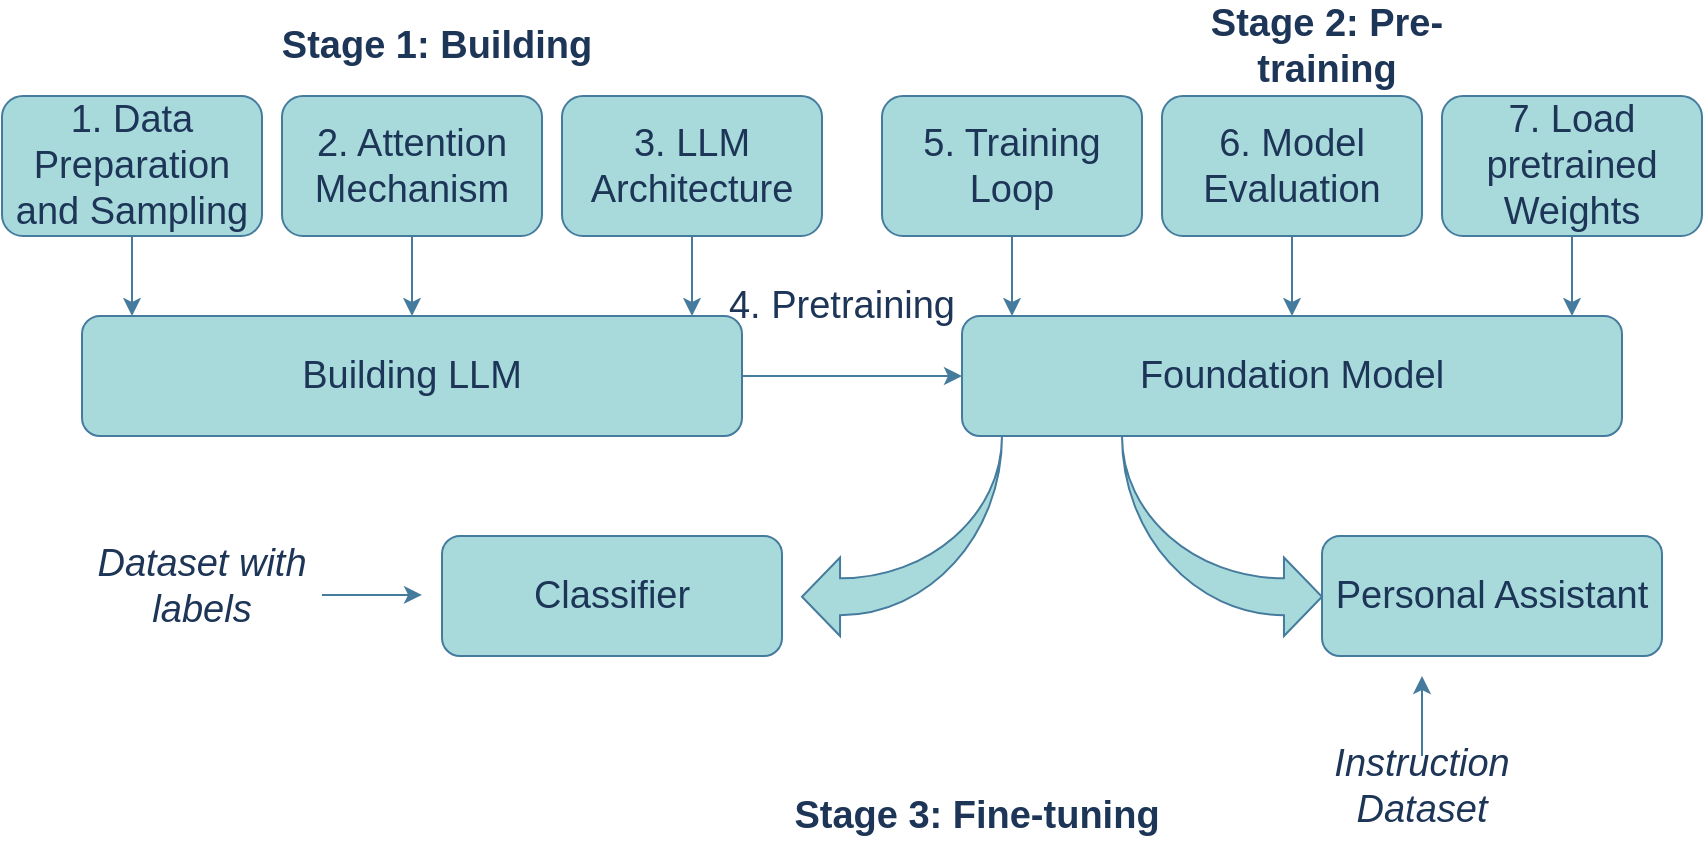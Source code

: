 <mxfile version="26.2.14">
  <diagram name="Page-1" id="mZCDnZPrXeSavi9uBmQL">
    <mxGraphModel dx="994" dy="617" grid="1" gridSize="10" guides="1" tooltips="1" connect="1" arrows="1" fold="1" page="1" pageScale="1" pageWidth="850" pageHeight="1100" math="0" shadow="0">
      <root>
        <mxCell id="0" />
        <mxCell id="1" parent="0" />
        <mxCell id="3UvXv8NmLHr5xFKgVHNa-12" value="" style="edgeStyle=orthogonalEdgeStyle;rounded=0;orthogonalLoop=1;jettySize=auto;html=1;fontSize=19;labelBackgroundColor=none;strokeColor=#457B9D;fontColor=default;" edge="1" parent="1" source="3UvXv8NmLHr5xFKgVHNa-1" target="3UvXv8NmLHr5xFKgVHNa-5">
          <mxGeometry relative="1" as="geometry">
            <Array as="points">
              <mxPoint x="65" y="290" />
              <mxPoint x="65" y="290" />
            </Array>
          </mxGeometry>
        </mxCell>
        <mxCell id="3UvXv8NmLHr5xFKgVHNa-1" value="1. Data Preparation and Sampling" style="rounded=1;whiteSpace=wrap;html=1;fontSize=19;labelBackgroundColor=none;fillColor=#A8DADC;strokeColor=#457B9D;fontColor=#1D3557;" vertex="1" parent="1">
          <mxGeometry y="190" width="130" height="70" as="geometry" />
        </mxCell>
        <mxCell id="3UvXv8NmLHr5xFKgVHNa-13" value="" style="edgeStyle=orthogonalEdgeStyle;rounded=0;orthogonalLoop=1;jettySize=auto;html=1;fontSize=19;labelBackgroundColor=none;strokeColor=#457B9D;fontColor=default;" edge="1" parent="1" source="3UvXv8NmLHr5xFKgVHNa-2" target="3UvXv8NmLHr5xFKgVHNa-5">
          <mxGeometry relative="1" as="geometry" />
        </mxCell>
        <mxCell id="3UvXv8NmLHr5xFKgVHNa-2" value="2. Attention Mechanism" style="rounded=1;whiteSpace=wrap;html=1;fontSize=19;labelBackgroundColor=none;fillColor=#A8DADC;strokeColor=#457B9D;fontColor=#1D3557;" vertex="1" parent="1">
          <mxGeometry x="140" y="190" width="130" height="70" as="geometry" />
        </mxCell>
        <mxCell id="3UvXv8NmLHr5xFKgVHNa-14" value="" style="edgeStyle=orthogonalEdgeStyle;rounded=0;orthogonalLoop=1;jettySize=auto;html=1;fontSize=19;labelBackgroundColor=none;strokeColor=#457B9D;fontColor=default;" edge="1" parent="1" source="3UvXv8NmLHr5xFKgVHNa-3" target="3UvXv8NmLHr5xFKgVHNa-5">
          <mxGeometry relative="1" as="geometry">
            <Array as="points">
              <mxPoint x="345" y="290" />
              <mxPoint x="345" y="290" />
            </Array>
          </mxGeometry>
        </mxCell>
        <mxCell id="3UvXv8NmLHr5xFKgVHNa-3" value="3. LLM Architecture" style="rounded=1;whiteSpace=wrap;html=1;fontSize=19;labelBackgroundColor=none;fillColor=#A8DADC;strokeColor=#457B9D;fontColor=#1D3557;" vertex="1" parent="1">
          <mxGeometry x="280" y="190" width="130" height="70" as="geometry" />
        </mxCell>
        <mxCell id="3UvXv8NmLHr5xFKgVHNa-4" value="&lt;b&gt;Stage 1: Building&lt;/b&gt;" style="text;html=1;align=center;verticalAlign=middle;whiteSpace=wrap;rounded=0;fontSize=19;labelBackgroundColor=none;fontColor=#1D3557;" vertex="1" parent="1">
          <mxGeometry x="120" y="150" width="195" height="30" as="geometry" />
        </mxCell>
        <mxCell id="3UvXv8NmLHr5xFKgVHNa-23" style="edgeStyle=orthogonalEdgeStyle;rounded=0;orthogonalLoop=1;jettySize=auto;html=1;entryX=0;entryY=0.5;entryDx=0;entryDy=0;fontSize=19;labelBackgroundColor=none;strokeColor=#457B9D;fontColor=default;" edge="1" parent="1" source="3UvXv8NmLHr5xFKgVHNa-5" target="3UvXv8NmLHr5xFKgVHNa-6">
          <mxGeometry relative="1" as="geometry" />
        </mxCell>
        <mxCell id="3UvXv8NmLHr5xFKgVHNa-5" value="Building LLM" style="rounded=1;whiteSpace=wrap;html=1;fontSize=19;labelBackgroundColor=none;fillColor=#A8DADC;strokeColor=#457B9D;fontColor=#1D3557;" vertex="1" parent="1">
          <mxGeometry x="40" y="300" width="330" height="60" as="geometry" />
        </mxCell>
        <mxCell id="3UvXv8NmLHr5xFKgVHNa-6" value="Foundation Model" style="rounded=1;whiteSpace=wrap;html=1;fontSize=19;labelBackgroundColor=none;fillColor=#A8DADC;strokeColor=#457B9D;fontColor=#1D3557;" vertex="1" parent="1">
          <mxGeometry x="480" y="300" width="330" height="60" as="geometry" />
        </mxCell>
        <mxCell id="3UvXv8NmLHr5xFKgVHNa-15" value="" style="edgeStyle=orthogonalEdgeStyle;rounded=0;orthogonalLoop=1;jettySize=auto;html=1;fontSize=19;labelBackgroundColor=none;strokeColor=#457B9D;fontColor=default;" edge="1" parent="1" source="3UvXv8NmLHr5xFKgVHNa-7" target="3UvXv8NmLHr5xFKgVHNa-6">
          <mxGeometry relative="1" as="geometry">
            <Array as="points">
              <mxPoint x="505" y="290" />
              <mxPoint x="505" y="290" />
            </Array>
          </mxGeometry>
        </mxCell>
        <mxCell id="3UvXv8NmLHr5xFKgVHNa-7" value="5. Training Loop" style="rounded=1;whiteSpace=wrap;html=1;fontSize=19;labelBackgroundColor=none;fillColor=#A8DADC;strokeColor=#457B9D;fontColor=#1D3557;" vertex="1" parent="1">
          <mxGeometry x="440" y="190" width="130" height="70" as="geometry" />
        </mxCell>
        <mxCell id="3UvXv8NmLHr5xFKgVHNa-16" value="" style="edgeStyle=orthogonalEdgeStyle;rounded=0;orthogonalLoop=1;jettySize=auto;html=1;fontSize=19;labelBackgroundColor=none;strokeColor=#457B9D;fontColor=default;" edge="1" parent="1" source="3UvXv8NmLHr5xFKgVHNa-8" target="3UvXv8NmLHr5xFKgVHNa-6">
          <mxGeometry relative="1" as="geometry" />
        </mxCell>
        <mxCell id="3UvXv8NmLHr5xFKgVHNa-8" value="6. Model Evaluation" style="rounded=1;whiteSpace=wrap;html=1;fontSize=19;labelBackgroundColor=none;fillColor=#A8DADC;strokeColor=#457B9D;fontColor=#1D3557;" vertex="1" parent="1">
          <mxGeometry x="580" y="190" width="130" height="70" as="geometry" />
        </mxCell>
        <mxCell id="3UvXv8NmLHr5xFKgVHNa-17" value="" style="edgeStyle=orthogonalEdgeStyle;rounded=0;orthogonalLoop=1;jettySize=auto;html=1;fontSize=19;labelBackgroundColor=none;strokeColor=#457B9D;fontColor=default;" edge="1" parent="1" source="3UvXv8NmLHr5xFKgVHNa-9" target="3UvXv8NmLHr5xFKgVHNa-6">
          <mxGeometry relative="1" as="geometry">
            <Array as="points">
              <mxPoint x="785" y="290" />
              <mxPoint x="785" y="290" />
            </Array>
          </mxGeometry>
        </mxCell>
        <mxCell id="3UvXv8NmLHr5xFKgVHNa-9" value="7. Load pretrained Weights" style="rounded=1;whiteSpace=wrap;html=1;fontSize=19;labelBackgroundColor=none;fillColor=#A8DADC;strokeColor=#457B9D;fontColor=#1D3557;" vertex="1" parent="1">
          <mxGeometry x="720" y="190" width="130" height="70" as="geometry" />
        </mxCell>
        <mxCell id="3UvXv8NmLHr5xFKgVHNa-10" value="Classifier" style="rounded=1;whiteSpace=wrap;html=1;fontSize=19;labelBackgroundColor=none;fillColor=#A8DADC;strokeColor=#457B9D;fontColor=#1D3557;" vertex="1" parent="1">
          <mxGeometry x="220" y="410" width="170" height="60" as="geometry" />
        </mxCell>
        <mxCell id="3UvXv8NmLHr5xFKgVHNa-11" value="Personal Assistant" style="rounded=1;whiteSpace=wrap;html=1;fontSize=19;labelBackgroundColor=none;fillColor=#A8DADC;strokeColor=#457B9D;fontColor=#1D3557;" vertex="1" parent="1">
          <mxGeometry x="660" y="410" width="170" height="60" as="geometry" />
        </mxCell>
        <mxCell id="3UvXv8NmLHr5xFKgVHNa-20" value="" style="html=1;shadow=0;dashed=0;align=center;verticalAlign=middle;shape=mxgraph.arrows2.jumpInArrow;dy=9.21;dx=19.02;arrowHead=39.24;direction=west;fontSize=19;labelBackgroundColor=none;fillColor=#A8DADC;strokeColor=#457B9D;fontColor=#1D3557;" vertex="1" parent="1">
          <mxGeometry x="400" y="360" width="100" height="100" as="geometry" />
        </mxCell>
        <mxCell id="3UvXv8NmLHr5xFKgVHNa-21" value="" style="html=1;shadow=0;dashed=0;align=center;verticalAlign=middle;shape=mxgraph.arrows2.jumpInArrow;dy=9.21;dx=19.02;arrowHead=39.24;direction=west;flipH=1;fontSize=19;labelBackgroundColor=none;fillColor=#A8DADC;strokeColor=#457B9D;fontColor=#1D3557;" vertex="1" parent="1">
          <mxGeometry x="560" y="360" width="100" height="100" as="geometry" />
        </mxCell>
        <mxCell id="3UvXv8NmLHr5xFKgVHNa-24" value="4. Pretraining" style="text;html=1;align=center;verticalAlign=middle;whiteSpace=wrap;rounded=0;fontSize=19;labelBackgroundColor=none;fontColor=#1D3557;" vertex="1" parent="1">
          <mxGeometry x="360" y="280" width="120" height="30" as="geometry" />
        </mxCell>
        <mxCell id="3UvXv8NmLHr5xFKgVHNa-25" value="&lt;b&gt;Stage 2: Pre-training&lt;/b&gt;" style="text;html=1;align=center;verticalAlign=middle;whiteSpace=wrap;rounded=0;fontSize=19;labelBackgroundColor=none;fontColor=#1D3557;" vertex="1" parent="1">
          <mxGeometry x="570" y="150" width="185" height="30" as="geometry" />
        </mxCell>
        <mxCell id="3UvXv8NmLHr5xFKgVHNa-26" value="&lt;b&gt;Stage 3: Fine-tuning&lt;/b&gt;" style="text;html=1;align=center;verticalAlign=middle;whiteSpace=wrap;rounded=0;fontSize=19;labelBackgroundColor=none;fontColor=#1D3557;" vertex="1" parent="1">
          <mxGeometry x="390" y="535" width="195" height="30" as="geometry" />
        </mxCell>
        <mxCell id="3UvXv8NmLHr5xFKgVHNa-27" value="&lt;i&gt;Dataset with labels&lt;/i&gt;" style="text;html=1;align=center;verticalAlign=middle;whiteSpace=wrap;rounded=0;fontSize=19;labelBackgroundColor=none;fontColor=#1D3557;" vertex="1" parent="1">
          <mxGeometry x="40" y="420" width="120" height="30" as="geometry" />
        </mxCell>
        <mxCell id="3UvXv8NmLHr5xFKgVHNa-28" value="" style="endArrow=classic;html=1;rounded=0;fontSize=19;labelBackgroundColor=none;strokeColor=#457B9D;fontColor=default;" edge="1" parent="1">
          <mxGeometry width="50" height="50" relative="1" as="geometry">
            <mxPoint x="160" y="439.44" as="sourcePoint" />
            <mxPoint x="210" y="439.44" as="targetPoint" />
          </mxGeometry>
        </mxCell>
        <mxCell id="3UvXv8NmLHr5xFKgVHNa-29" value="" style="endArrow=classic;html=1;rounded=0;fontSize=19;labelBackgroundColor=none;strokeColor=#457B9D;fontColor=default;" edge="1" parent="1">
          <mxGeometry width="50" height="50" relative="1" as="geometry">
            <mxPoint x="710" y="520" as="sourcePoint" />
            <mxPoint x="710" y="480" as="targetPoint" />
          </mxGeometry>
        </mxCell>
        <mxCell id="3UvXv8NmLHr5xFKgVHNa-30" value="&lt;i&gt;Instruction Dataset&lt;/i&gt;" style="text;html=1;align=center;verticalAlign=middle;whiteSpace=wrap;rounded=0;fontSize=19;labelBackgroundColor=none;fontColor=#1D3557;" vertex="1" parent="1">
          <mxGeometry x="640" y="520" width="140" height="30" as="geometry" />
        </mxCell>
      </root>
    </mxGraphModel>
  </diagram>
</mxfile>
